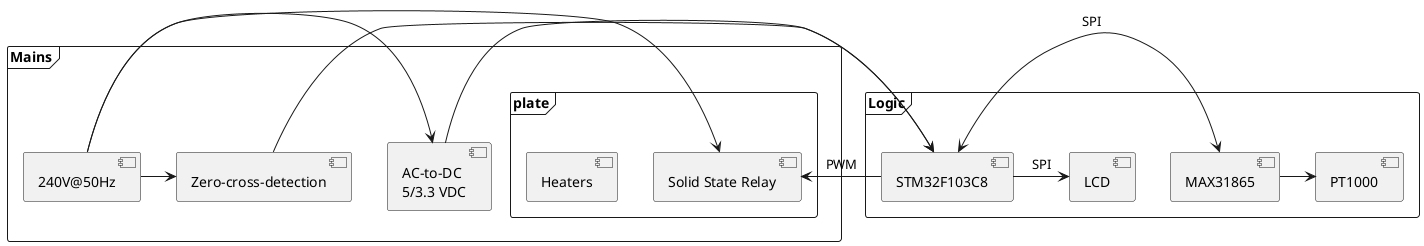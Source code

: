 @startuml "block_diagram"

frame "Mains" {
[240V@50Hz] as Grid
[AC-to-DC\n5/3.3 VDC] as PSU
[Zero-cross-detection] as ZCD

frame "plate"{
[Heaters] as RES
[Solid State Relay] as SSR
} 
}

frame "Logic" {
[STM32F103C8] as MCU
[MAX31865] as MAX
[LCD] as LCD
[PT1000] as PT
}

Grid -> PSU
Grid -> ZCD
Grid -> SSR
PSU -> MCU
MAX -> PT
ZCD -> MCU
MCU <-> MAX : SPI
MCU -> SSR : PWM
MCU -> LCD : SPI
@enduml